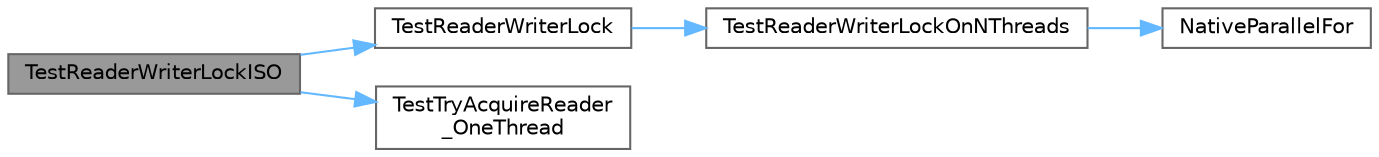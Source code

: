 digraph "TestReaderWriterLockISO"
{
 // LATEX_PDF_SIZE
  bgcolor="transparent";
  edge [fontname=Helvetica,fontsize=10,labelfontname=Helvetica,labelfontsize=10];
  node [fontname=Helvetica,fontsize=10,shape=box,height=0.2,width=0.4];
  rankdir="LR";
  Node1 [id="Node000001",label="TestReaderWriterLockISO",height=0.2,width=0.4,color="gray40", fillcolor="grey60", style="filled", fontcolor="black",tooltip="Test ISO-like C++0x compatibility portion of TBB reader-writer mutex"];
  Node1 -> Node2 [id="edge1_Node000001_Node000002",color="steelblue1",style="solid",tooltip=" "];
  Node2 [id="Node000002",label="TestReaderWriterLock",height=0.2,width=0.4,color="grey40", fillcolor="white", style="filled",URL="$test__reader__writer__lock_8cpp.html#a4690a6ffe2caf142a73e2bc0aaeceb28",tooltip=" "];
  Node2 -> Node3 [id="edge2_Node000002_Node000003",color="steelblue1",style="solid",tooltip=" "];
  Node3 [id="Node000003",label="TestReaderWriterLockOnNThreads",height=0.2,width=0.4,color="grey40", fillcolor="white", style="filled",URL="$test__reader__writer__lock_8cpp.html#a26d90f7267d1904dfb6052af4026618d",tooltip=" "];
  Node3 -> Node4 [id="edge3_Node000003_Node000004",color="steelblue1",style="solid",tooltip=" "];
  Node4 [id="Node000004",label="NativeParallelFor",height=0.2,width=0.4,color="grey40", fillcolor="white", style="filled",URL="$harness_8h.html#ad5b2c9cf4e169014b7919debb3c91d45",tooltip="Execute body(i) in parallel for i in the interval [0,n)."];
  Node1 -> Node5 [id="edge4_Node000001_Node000005",color="steelblue1",style="solid",tooltip=" "];
  Node5 [id="Node000005",label="TestTryAcquireReader\l_OneThread",height=0.2,width=0.4,color="grey40", fillcolor="white", style="filled",URL="$test__mutex_8cpp.html#abe19d7c1f1a6ce0f36fb16fd90906477",tooltip=" "];
}
